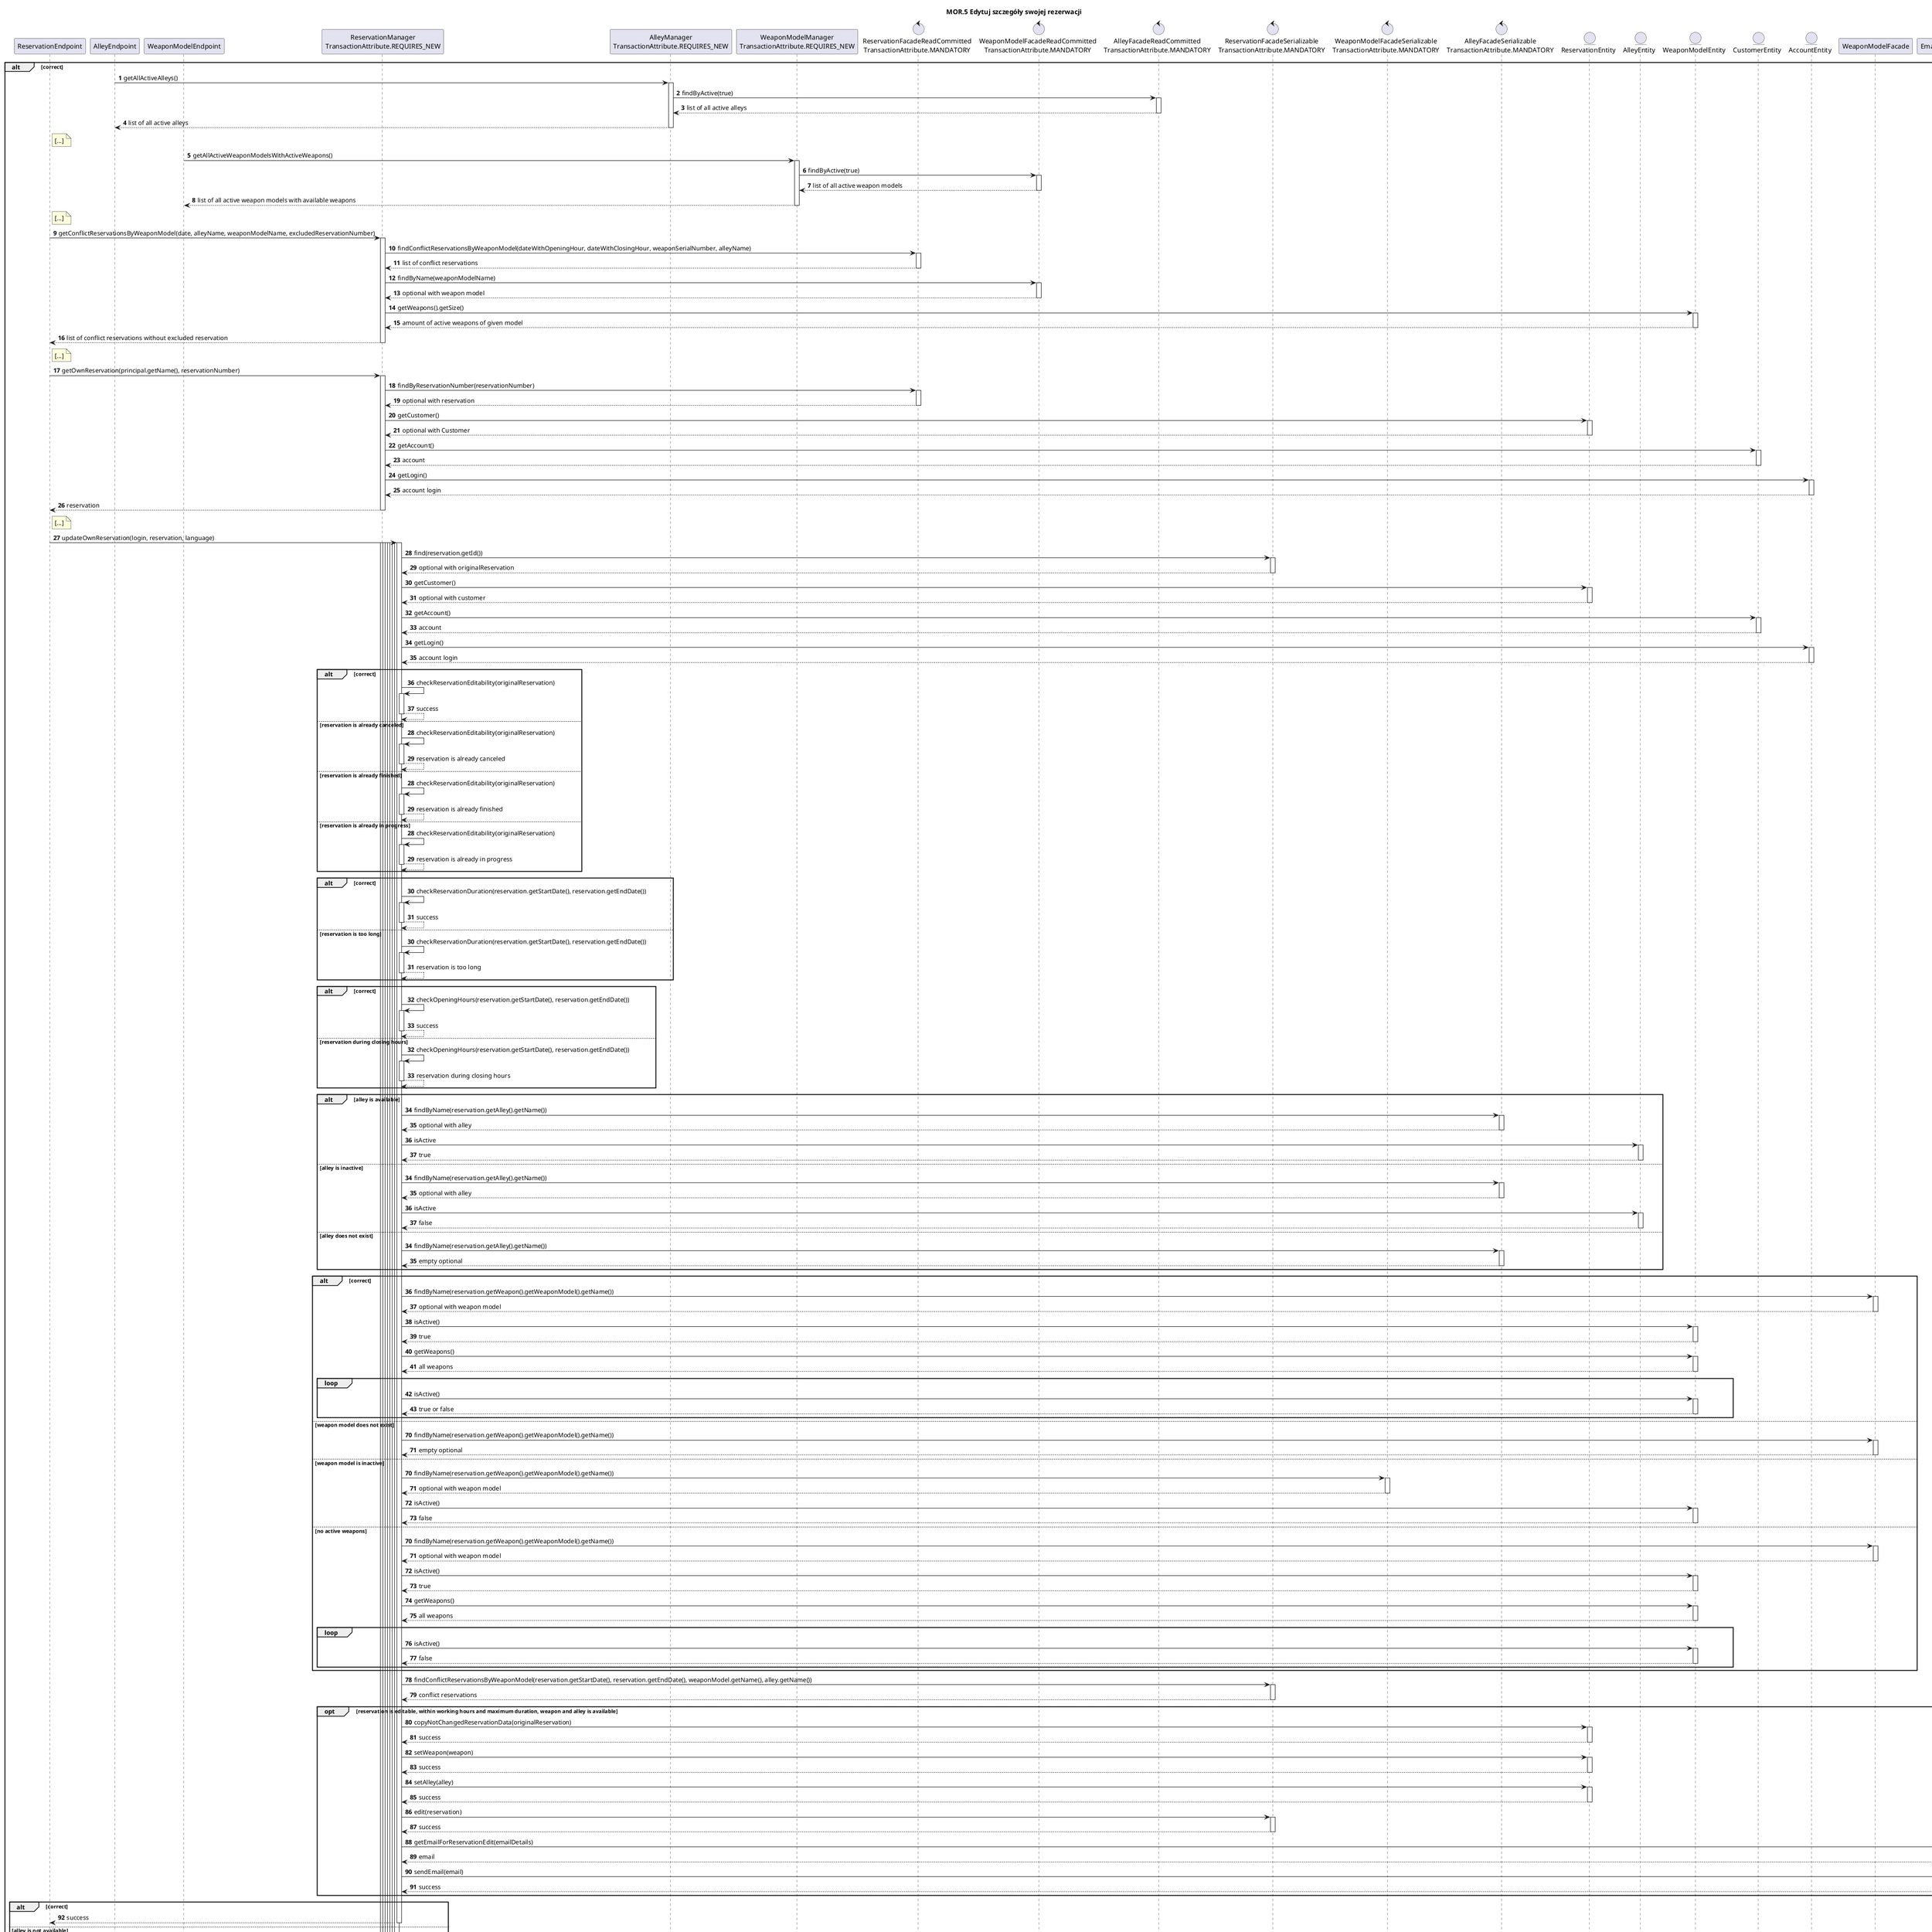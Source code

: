 @startuml
title
MOR.5 Edytuj szczegóły swojej rezerwacji
end title

autoactivate on
participant ReservationEndpoint
participant AlleyEndpoint
participant WeaponModelEndpoint
participant "ReservationManager\nTransactionAttribute.REQUIRES_NEW" as ReservationManager
participant "AlleyManager\nTransactionAttribute.REQUIRES_NEW" as AlleyManager
participant "WeaponModelManager\nTransactionAttribute.REQUIRES_NEW" as WeaponModelManager
control "ReservationFacadeReadCommitted\nTransactionAttribute.MANDATORY" as ReservationFacadeReadCommitted
control "WeaponModelFacadeReadCommitted\nTransactionAttribute.MANDATORY" as WeaponModelFacadeReadCommitted
control "AlleyFacadeReadCommitted\nTransactionAttribute.MANDATORY" as AlleyFacadeReadCommitted
control "ReservationFacadeSerializable\nTransactionAttribute.MANDATORY" as ReservationFacadeSerializable
control "WeaponModelFacadeSerializable\nTransactionAttribute.MANDATORY" as WeaponModelFacadeSerializable
control "AlleyFacadeSerializable\nTransactionAttribute.MANDATORY" as AlleyFacadeSerializable
entity ReservationEntity
entity AlleyEntity
entity WeaponModelEntity
entity WeaponModelEntity
entity CustomerEntity
entity AccountEntity
alt correct
autonumber

           AlleyEndpoint -> AlleyManager: getAllActiveAlleys()

                   AlleyManager -> AlleyFacadeReadCommitted: findByActive(true)
                   return list of all active alleys

           return list of all active alleys

     note right of ReservationEndpoint
     [...]
     end note


            WeaponModelEndpoint -> WeaponModelManager: getAllActiveWeaponModelsWithActiveWeapons()

                     WeaponModelManager -> WeaponModelFacadeReadCommitted: findByActive(true)
                     return list of all active weapon models

             return list of all active weapon models with available weapons

     note right of ReservationEndpoint
     [...]
     end note


            ReservationEndpoint -> ReservationManager: getConflictReservationsByWeaponModel(date, alleyName, weaponModelName, excludedReservationNumber)

                      ReservationManager -> ReservationFacadeReadCommitted: findConflictReservationsByWeaponModel(dateWithOpeningHour, dateWithClosingHour, weaponSerialNumber, alleyName)
                      return list of conflict reservations
                      ReservationManager -> WeaponModelFacadeReadCommitted: findByName(weaponModelName)
                    return optional with weapon model
                    ReservationManager -> WeaponModelEntity: getWeapons().getSize()
                    return amount of active weapons of given model

              return list of conflict reservations without excluded reservation

     note right of ReservationEndpoint
     [...]
     end note

        ReservationEndpoint -> ReservationManager: getOwnReservation(principal.getName(), reservationNumber)

                 ReservationManager -> ReservationFacadeReadCommitted: findByReservationNumber(reservationNumber)
                 return optional with reservation
                 ReservationManager -> ReservationEntity: getCustomer()
                 return optional with Customer
                 ReservationManager -> CustomerEntity: getAccount()
                 return account
                 ReservationManager -> AccountEntity: getLogin()
                 return account login

         return reservation

                  note right of ReservationEndpoint
                      [...]
                      end note

               ReservationEndpoint -> ReservationManager: updateOwnReservation(login, reservation, language)
                   activate ReservationManager
                   activate ReservationManager
                   activate ReservationManager
                   activate ReservationManager
                   activate ReservationManager
                   activate ReservationManager
                   activate ReservationManager
                       ReservationManager -> ReservationFacadeSerializable: find(reservation.getId())
                       return optional with originalReservation
                       ReservationManager -> ReservationEntity: getCustomer()
                       return optional with customer
                       ReservationManager -> CustomerEntity: getAccount()
                       return account
                       ReservationManager -> AccountEntity: getLogin()
                       return account login

                       alt correct
                       ReservationManager -> ReservationManager: checkReservationEditability(originalReservation)
                       return success
                       else reservation is already canceled
                       autonumber 28
                       ReservationManager -> ReservationManager: checkReservationEditability(originalReservation)
                       return reservation is already canceled
                       else reservation is already finished
                       autonumber 28
                       ReservationManager -> ReservationManager: checkReservationEditability(originalReservation)
                       return reservation is already finished
                       else reservation is already in progress
                       autonumber 28
                       ReservationManager -> ReservationManager: checkReservationEditability(originalReservation)
                       return reservation is already in progress
                       end

                       alt correct
                       ReservationManager -> ReservationManager: checkReservationDuration(reservation.getStartDate(), reservation.getEndDate())
                       return success
                       else reservation is too long
                       autonumber 30
                       ReservationManager -> ReservationManager: checkReservationDuration(reservation.getStartDate(), reservation.getEndDate())
                       return reservation is too long
                       end

                       alt correct
                       ReservationManager -> ReservationManager: checkOpeningHours(reservation.getStartDate(), reservation.getEndDate())
                       return success
                       else reservation during closing hours
                       autonumber 32
                       ReservationManager -> ReservationManager: checkOpeningHours(reservation.getStartDate(), reservation.getEndDate())
                       return reservation during closing hours
                       end


                       alt alley is available

                               ReservationManager -> AlleyFacadeSerializable: findByName(reservation.getAlley().getName())
                               return optional with alley
                               ReservationManager -> AlleyEntity: isActive
                               return true

                       else alley is inactive
                       autonumber 34

                               ReservationManager -> AlleyFacadeSerializable: findByName(reservation.getAlley().getName())
                               return optional with alley
                               ReservationManager -> AlleyEntity: isActive
                               return false

                       else alley does not exist
                       autonumber 34

                               ReservationManager -> AlleyFacadeSerializable: findByName(reservation.getAlley().getName())
                               return empty optional

                       end
                       alt correct
                       
                               ReservationManager -> WeaponModelFacade: findByName(reservation.getWeapon().getWeaponModel().getName())
                               return optional with weapon model
                               ReservationManager -> WeaponModelEntity: isActive()
                               return true
                               ReservationManager -> WeaponModelEntity: getWeapons()
                               return all weapons
                               group loop
                                   ReservationManager -> WeaponModelEntity: isActive()
                                   return true or false
                               end
                       else weapon model does not exist
                       autonumber 70

                               ReservationManager -> WeaponModelFacade: findByName(reservation.getWeapon().getWeaponModel().getName())
                               return empty optional
                       else weapon model is inactive
                       autonumber 70

                               ReservationManager -> WeaponModelFacadeSerializable: findByName(reservation.getWeapon().getWeaponModel().getName())
                               return optional with weapon model
                               ReservationManager -> WeaponModelEntity: isActive()
                               return false

                       else no active weapons
                       autonumber 70

                               ReservationManager -> WeaponModelFacade: findByName(reservation.getWeapon().getWeaponModel().getName())
                               return optional with weapon model
                               ReservationManager -> WeaponModelEntity: isActive()
                               return true
                               ReservationManager -> WeaponModelEntity: getWeapons()
                               return all weapons
                               group loop
                                   ReservationManager -> WeaponModelEntity: isActive()
                                   return false
                               end

                       end
                       ReservationManager -> ReservationFacadeSerializable: findConflictReservationsByWeaponModel(reservation.getStartDate(), reservation.getEndDate(), weaponModel.getName(), alley.getName())
                       return conflict reservations
                       opt reservation is editable, within working hours and maximum duration, weapon and alley is available
                           ReservationManager -> ReservationEntity: copyNotChangedReservationData(originalReservation)
                           return success
                           ReservationManager -> ReservationEntity: setWeapon(weapon)
                            return success
                            ReservationManager -> ReservationEntity: setAlley(alley)
                            return success
                           ReservationManager -> ReservationFacadeSerializable: edit(reservation)
                           return success
                           ReservationManager -> EmailCreator: getEmailForReservationEdit(emailDetails)
                           return email
                           ReservationManager -> EmailSender: sendEmail(email)
                           return success
                       end

                   alt correct
                               ReservationManager --> ReservationEndpoint: success

                   else alley is not available
                   autonumber 50
                               ReservationManager --> ReservationEndpoint: alley is not available

                   else weapon model is not available
                   autonumber 50
                               ReservationManager --> ReservationEndpoint: weapon model is not available

                   else reservation is already canceled
                   autonumber 50
                               ReservationManager --> ReservationEndpoint: reservation is already canceled

                   else reservation is already finished
                   autonumber 50
                               ReservationManager --> ReservationEndpoint: reservation is already finished

                   else reservation is already in progress
                   autonumber 50
                               ReservationManager --> ReservationEndpoint: reservation is already in progress

                   else reservation is too long
                   autonumber 50
                               ReservationManager --> ReservationEndpoint: reservation is too long

                   else reservation during closing hours
                   autonumber 50
                               ReservationManager --> ReservationEndpoint: reservation during closing hours

                   end
else no active alleys
autonumber
                  AlleyEndpoint -> AlleyManager: getAllActiveAlleys()

                          AlleyManager -> AlleyFacadeReadCommitted: findByActive(true)
                          return list of all active alleys

                  return list of all active alleys


else no active weapon models with active weapons
autonumber
                  AlleyEndpoint -> AlleyManager: getAllActiveAlleys()

                          AlleyManager -> AlleyFacadeReadCommitted: findByActive(true)
                          return list of all active alleys

                  return list of all active alleys

            note right of ReservationEndpoint
            [...]
            end note


                   WeaponModelEndpoint -> WeaponModelManager: getAllActiveWeaponModelsWithActiveWeapons()

                            WeaponModelManager -> WeaponModelFacadeReadCommitted: findByActive(true)
                            return list of all active weapon models

                    return list of all active weapon models with available weapons


else reservation does not exist
autonumber
                  AlleyEndpoint -> AlleyManager: getAllActiveAlleys()

                          AlleyManager -> AlleyFacadeReadCommitted: findByActive(true)
                          return list of all active alleys

                  return list of all active alleys

            note right of ReservationEndpoint
            [...]
            end note


                   WeaponModelEndpoint -> WeaponModelManager: getAllActiveWeaponModelsWithActiveWeapons()

                            WeaponModelManager -> WeaponModelFacadeReadCommitted: findByActive(true)
                            return list of all active weapon models

                    return list of all active weapon models with available weapons

            note right of ReservationEndpoint
            [...]
            end note


                   ReservationEndpoint -> ReservationManager: getConflictReservationsByWeaponModel(date, alleyName, weaponModelName, excludedReservationNumber)

                             ReservationManager -> ReservationFacadeReadCommitted: findConflictReservationsByWeaponModel(dateWithOpeningHour, dateWithClosingHour, weaponSerialNumber, alleyName)
                             return list of conflict reservations
                             ReservationManager -> WeaponModelFacadeReadCommitted: findByName(weaponModelName)
                           return optional with weapon model
                           ReservationManager -> WeaponModelEntity: getWeapons().getSize()
                           return amount of active weapons of given model

                     return list of conflict reservations without excluded reservation

            note right of ReservationEndpoint
            [...]
            end note

               ReservationEndpoint -> ReservationManager: getOwnReservation(principal.getName(), reservationNumber)

                        ReservationManager -> ReservationFacadeReadCommitted: findByReservationNumber(reservationNumber)
                        return empty optional

                return reservation does not exist
else reservation does not belong to user
autonumber
                  AlleyEndpoint -> AlleyManager: getAllActiveAlleys()

                          AlleyManager -> AlleyFacadeReadCommitted: findByActive(true)
                          return list of all active alleys

                  return list of all active alleys

            note right of ReservationEndpoint
            [...]
            end note


                   WeaponModelEndpoint -> WeaponModelManager: getAllActiveWeaponModelsWithActiveWeapons()

                            WeaponModelManager -> WeaponModelFacadeReadCommitted: findByActive(true)
                            return list of all active weapon models

                    return list of all active weapon models with available weapons

            note right of ReservationEndpoint
            [...]
            end note


                   ReservationEndpoint -> ReservationManager: getConflictReservationsByWeaponModel(date, alleyName, weaponModelName, excludedReservationNumber)

                             ReservationManager -> ReservationFacadeReadCommitted: findConflictReservationsByWeaponModel(dateWithOpeningHour, dateWithClosingHour, weaponSerialNumber, alleyName)
                             return list of conflict reservations
                             ReservationManager -> WeaponModelFacadeReadCommitted: findByName(weaponModelName)
                           return optional with weapon model
                           ReservationManager -> WeaponModelEntity: getWeapons().getSize()
                           return amount of active weapons of given model

                     return list of conflict reservations without excluded reservation

            note right of ReservationEndpoint
            [...]
            end note

               ReservationEndpoint -> ReservationManager: getOwnReservation(principal.getName(), reservationNumber)

                        ReservationManager -> ReservationFacadeReadCommitted: findByReservationNumber(reservationNumber)
                        return optional with reservation
                        ReservationManager -> ReservationEntity: getCustomer()
                        return optional with Customer
                        ReservationManager -> CustomerEntity: getAccount()
                        return account
                        ReservationManager -> AccountEntity: getLogin()
                        return account login

                return reservation does not belong to user
end
@enduml
